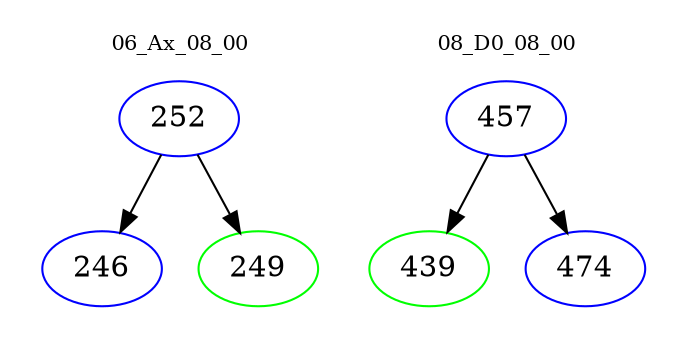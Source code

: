 digraph{
subgraph cluster_0 {
color = white
label = "06_Ax_08_00";
fontsize=10;
T0_252 [label="252", color="blue"]
T0_252 -> T0_246 [color="black"]
T0_246 [label="246", color="blue"]
T0_252 -> T0_249 [color="black"]
T0_249 [label="249", color="green"]
}
subgraph cluster_1 {
color = white
label = "08_D0_08_00";
fontsize=10;
T1_457 [label="457", color="blue"]
T1_457 -> T1_439 [color="black"]
T1_439 [label="439", color="green"]
T1_457 -> T1_474 [color="black"]
T1_474 [label="474", color="blue"]
}
}
